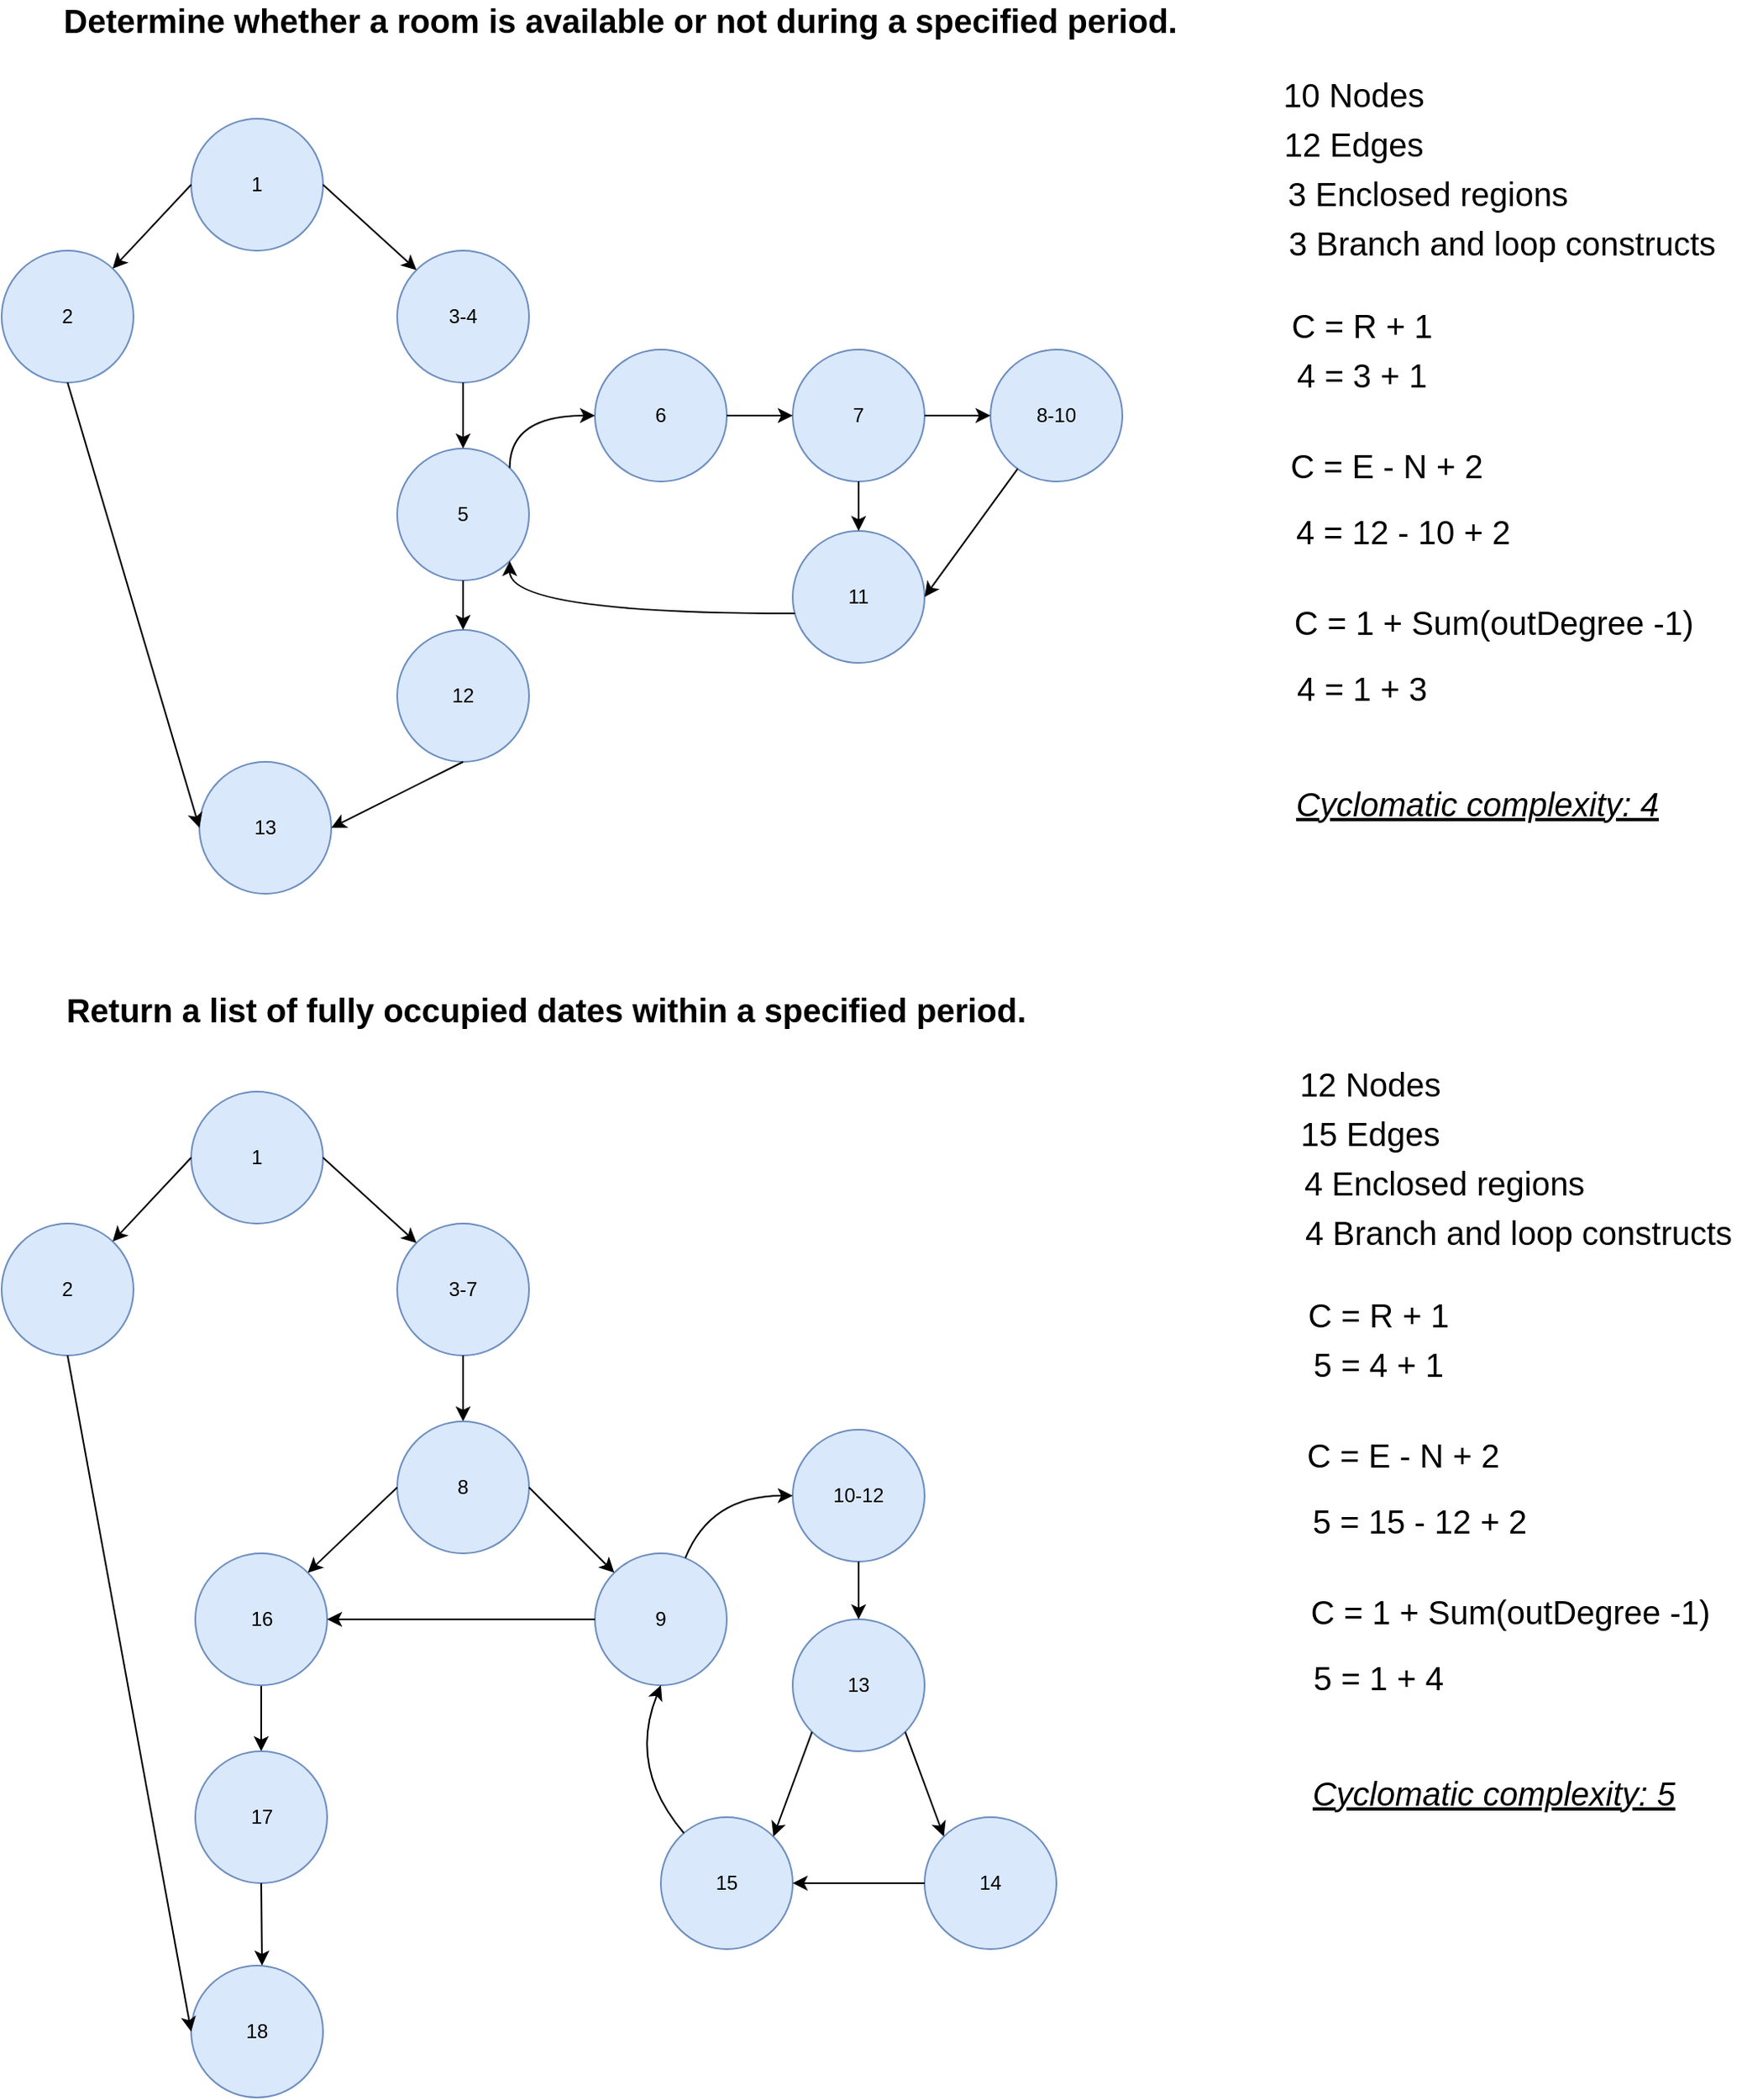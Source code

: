 <mxfile version="15.8.4" type="device"><diagram id="lIXuhGy_UBxZb8Tt4jsy" name="Page-1"><mxGraphModel dx="1381" dy="756" grid="1" gridSize="10" guides="1" tooltips="1" connect="1" arrows="1" fold="1" page="1" pageScale="1" pageWidth="1100" pageHeight="1400" math="0" shadow="0"><root><mxCell id="0"/><mxCell id="1" parent="0"/><mxCell id="aryTqLgKdSq_h3-HGxqu-1" value="1" style="ellipse;whiteSpace=wrap;html=1;aspect=fixed;fillColor=#dae8fc;strokeColor=#6c8ebf;" vertex="1" parent="1"><mxGeometry x="115" y="130" width="80" height="80" as="geometry"/></mxCell><mxCell id="aryTqLgKdSq_h3-HGxqu-2" value="2" style="ellipse;whiteSpace=wrap;html=1;aspect=fixed;fillColor=#dae8fc;strokeColor=#6c8ebf;" vertex="1" parent="1"><mxGeometry y="210" width="80" height="80" as="geometry"/></mxCell><mxCell id="aryTqLgKdSq_h3-HGxqu-4" value="3-4" style="ellipse;whiteSpace=wrap;html=1;aspect=fixed;fillColor=#dae8fc;strokeColor=#6c8ebf;" vertex="1" parent="1"><mxGeometry x="240" y="210" width="80" height="80" as="geometry"/></mxCell><mxCell id="aryTqLgKdSq_h3-HGxqu-6" value="6" style="ellipse;whiteSpace=wrap;html=1;aspect=fixed;fillColor=#dae8fc;strokeColor=#6c8ebf;" vertex="1" parent="1"><mxGeometry x="360" y="270" width="80" height="80" as="geometry"/></mxCell><mxCell id="aryTqLgKdSq_h3-HGxqu-8" value="5" style="ellipse;whiteSpace=wrap;html=1;aspect=fixed;fillColor=#dae8fc;strokeColor=#6c8ebf;" vertex="1" parent="1"><mxGeometry x="240" y="330" width="80" height="80" as="geometry"/></mxCell><mxCell id="aryTqLgKdSq_h3-HGxqu-11" value="12" style="ellipse;whiteSpace=wrap;html=1;aspect=fixed;fillColor=#dae8fc;strokeColor=#6c8ebf;" vertex="1" parent="1"><mxGeometry x="240" y="440" width="80" height="80" as="geometry"/></mxCell><mxCell id="aryTqLgKdSq_h3-HGxqu-14" value="" style="endArrow=classic;html=1;rounded=0;exitX=0;exitY=0.5;exitDx=0;exitDy=0;" edge="1" parent="1" source="aryTqLgKdSq_h3-HGxqu-1" target="aryTqLgKdSq_h3-HGxqu-2"><mxGeometry width="50" height="50" relative="1" as="geometry"><mxPoint x="20" y="180" as="sourcePoint"/><mxPoint x="70" y="130" as="targetPoint"/></mxGeometry></mxCell><mxCell id="aryTqLgKdSq_h3-HGxqu-15" value="" style="endArrow=classic;html=1;rounded=0;exitX=1;exitY=0.5;exitDx=0;exitDy=0;entryX=0;entryY=0;entryDx=0;entryDy=0;" edge="1" parent="1" source="aryTqLgKdSq_h3-HGxqu-1" target="aryTqLgKdSq_h3-HGxqu-4"><mxGeometry width="50" height="50" relative="1" as="geometry"><mxPoint x="125" y="180" as="sourcePoint"/><mxPoint x="77.358" y="230.819" as="targetPoint"/></mxGeometry></mxCell><mxCell id="aryTqLgKdSq_h3-HGxqu-16" value="" style="endArrow=classic;html=1;rounded=0;exitX=0.5;exitY=1;exitDx=0;exitDy=0;entryX=0.5;entryY=0;entryDx=0;entryDy=0;" edge="1" parent="1" source="aryTqLgKdSq_h3-HGxqu-4" target="aryTqLgKdSq_h3-HGxqu-8"><mxGeometry width="50" height="50" relative="1" as="geometry"><mxPoint x="205" y="180" as="sourcePoint"/><mxPoint x="261.716" y="231.716" as="targetPoint"/></mxGeometry></mxCell><mxCell id="aryTqLgKdSq_h3-HGxqu-20" value="" style="endArrow=classic;html=1;rounded=0;exitX=0.5;exitY=1;exitDx=0;exitDy=0;entryX=0.5;entryY=0;entryDx=0;entryDy=0;" edge="1" parent="1" source="aryTqLgKdSq_h3-HGxqu-8" target="aryTqLgKdSq_h3-HGxqu-11"><mxGeometry width="50" height="50" relative="1" as="geometry"><mxPoint x="290" y="300" as="sourcePoint"/><mxPoint x="290" y="340" as="targetPoint"/></mxGeometry></mxCell><mxCell id="aryTqLgKdSq_h3-HGxqu-21" value="" style="endArrow=classic;html=1;rounded=0;exitX=1;exitY=0;exitDx=0;exitDy=0;entryX=0;entryY=0.5;entryDx=0;entryDy=0;edgeStyle=orthogonalEdgeStyle;curved=1;" edge="1" parent="1" source="aryTqLgKdSq_h3-HGxqu-8" target="aryTqLgKdSq_h3-HGxqu-6"><mxGeometry width="50" height="50" relative="1" as="geometry"><mxPoint x="290" y="420" as="sourcePoint"/><mxPoint x="208.284" y="491.716" as="targetPoint"/><Array as="points"><mxPoint x="308" y="310"/></Array></mxGeometry></mxCell><mxCell id="aryTqLgKdSq_h3-HGxqu-22" value="7" style="ellipse;whiteSpace=wrap;html=1;aspect=fixed;fillColor=#dae8fc;strokeColor=#6c8ebf;" vertex="1" parent="1"><mxGeometry x="480" y="270" width="80" height="80" as="geometry"/></mxCell><mxCell id="aryTqLgKdSq_h3-HGxqu-23" value="" style="endArrow=classic;html=1;rounded=0;exitX=1;exitY=0.5;exitDx=0;exitDy=0;entryX=0;entryY=0.5;entryDx=0;entryDy=0;" edge="1" parent="1" source="aryTqLgKdSq_h3-HGxqu-6" target="aryTqLgKdSq_h3-HGxqu-22"><mxGeometry width="50" height="50" relative="1" as="geometry"><mxPoint x="330" y="440" as="sourcePoint"/><mxPoint x="410" y="320" as="targetPoint"/></mxGeometry></mxCell><mxCell id="aryTqLgKdSq_h3-HGxqu-24" value="8-10" style="ellipse;whiteSpace=wrap;html=1;aspect=fixed;fillColor=#dae8fc;strokeColor=#6c8ebf;" vertex="1" parent="1"><mxGeometry x="600" y="270" width="80" height="80" as="geometry"/></mxCell><mxCell id="aryTqLgKdSq_h3-HGxqu-25" value="11" style="ellipse;whiteSpace=wrap;html=1;aspect=fixed;fillColor=#dae8fc;strokeColor=#6c8ebf;" vertex="1" parent="1"><mxGeometry x="480" y="380" width="80" height="80" as="geometry"/></mxCell><mxCell id="aryTqLgKdSq_h3-HGxqu-26" value="" style="endArrow=classic;html=1;rounded=0;exitX=1;exitY=0.5;exitDx=0;exitDy=0;entryX=0;entryY=0.5;entryDx=0;entryDy=0;" edge="1" parent="1" source="aryTqLgKdSq_h3-HGxqu-22" target="aryTqLgKdSq_h3-HGxqu-24"><mxGeometry width="50" height="50" relative="1" as="geometry"><mxPoint x="450" y="360" as="sourcePoint"/><mxPoint x="520" y="390" as="targetPoint"/></mxGeometry></mxCell><mxCell id="aryTqLgKdSq_h3-HGxqu-28" value="" style="endArrow=classic;html=1;rounded=0;exitX=0.5;exitY=1;exitDx=0;exitDy=0;entryX=0.5;entryY=0;entryDx=0;entryDy=0;" edge="1" parent="1" source="aryTqLgKdSq_h3-HGxqu-22" target="aryTqLgKdSq_h3-HGxqu-25"><mxGeometry width="50" height="50" relative="1" as="geometry"><mxPoint x="530" y="360" as="sourcePoint"/><mxPoint x="530" y="400" as="targetPoint"/></mxGeometry></mxCell><mxCell id="aryTqLgKdSq_h3-HGxqu-29" value="" style="endArrow=classic;html=1;rounded=0;entryX=1;entryY=0.5;entryDx=0;entryDy=0;" edge="1" parent="1" source="aryTqLgKdSq_h3-HGxqu-24" target="aryTqLgKdSq_h3-HGxqu-25"><mxGeometry width="50" height="50" relative="1" as="geometry"><mxPoint x="501.716" y="348.284" as="sourcePoint"/><mxPoint x="438.284" y="411.716" as="targetPoint"/></mxGeometry></mxCell><mxCell id="aryTqLgKdSq_h3-HGxqu-30" value="13" style="ellipse;whiteSpace=wrap;html=1;aspect=fixed;fillColor=#dae8fc;strokeColor=#6c8ebf;" vertex="1" parent="1"><mxGeometry x="120" y="520" width="80" height="80" as="geometry"/></mxCell><mxCell id="aryTqLgKdSq_h3-HGxqu-31" value="" style="endArrow=classic;html=1;rounded=0;exitX=0.5;exitY=1;exitDx=0;exitDy=0;entryX=1;entryY=0.5;entryDx=0;entryDy=0;" edge="1" parent="1" source="aryTqLgKdSq_h3-HGxqu-11" target="aryTqLgKdSq_h3-HGxqu-30"><mxGeometry width="50" height="50" relative="1" as="geometry"><mxPoint x="250" y="380" as="sourcePoint"/><mxPoint x="205" y="380" as="targetPoint"/></mxGeometry></mxCell><mxCell id="aryTqLgKdSq_h3-HGxqu-32" value="" style="endArrow=classic;html=1;rounded=0;exitX=0.5;exitY=1;exitDx=0;exitDy=0;entryX=0;entryY=0.5;entryDx=0;entryDy=0;" edge="1" parent="1" source="aryTqLgKdSq_h3-HGxqu-2" target="aryTqLgKdSq_h3-HGxqu-30"><mxGeometry width="50" height="50" relative="1" as="geometry"><mxPoint x="125" y="180" as="sourcePoint"/><mxPoint x="77.358" y="230.819" as="targetPoint"/></mxGeometry></mxCell><mxCell id="aryTqLgKdSq_h3-HGxqu-33" value="&lt;font style=&quot;font-size: 20px&quot;&gt;&lt;b&gt;Determine whether a room is available or not during a specified period.&lt;/b&gt;&lt;/font&gt;" style="text;html=1;align=center;verticalAlign=middle;resizable=0;points=[];autosize=1;strokeColor=none;fillColor=none;" vertex="1" parent="1"><mxGeometry x="30" y="60" width="690" height="20" as="geometry"/></mxCell><mxCell id="aryTqLgKdSq_h3-HGxqu-34" value="&lt;font style=&quot;font-size: 20px&quot;&gt;&lt;b&gt;Return a list of fully occupied dates within a specified period.&lt;/b&gt;&lt;/font&gt;" style="text;html=1;align=center;verticalAlign=middle;resizable=0;points=[];autosize=1;strokeColor=none;fillColor=none;" vertex="1" parent="1"><mxGeometry x="30" y="660" width="600" height="20" as="geometry"/></mxCell><mxCell id="aryTqLgKdSq_h3-HGxqu-35" value="1" style="ellipse;whiteSpace=wrap;html=1;aspect=fixed;fillColor=#dae8fc;strokeColor=#6c8ebf;" vertex="1" parent="1"><mxGeometry x="115" y="720" width="80" height="80" as="geometry"/></mxCell><mxCell id="aryTqLgKdSq_h3-HGxqu-36" value="2" style="ellipse;whiteSpace=wrap;html=1;aspect=fixed;fillColor=#dae8fc;strokeColor=#6c8ebf;" vertex="1" parent="1"><mxGeometry y="800" width="80" height="80" as="geometry"/></mxCell><mxCell id="aryTqLgKdSq_h3-HGxqu-37" value="3-7" style="ellipse;whiteSpace=wrap;html=1;aspect=fixed;fillColor=#dae8fc;strokeColor=#6c8ebf;" vertex="1" parent="1"><mxGeometry x="240" y="800" width="80" height="80" as="geometry"/></mxCell><mxCell id="aryTqLgKdSq_h3-HGxqu-41" value="" style="endArrow=classic;html=1;rounded=0;exitX=0;exitY=0.5;exitDx=0;exitDy=0;" edge="1" source="aryTqLgKdSq_h3-HGxqu-35" target="aryTqLgKdSq_h3-HGxqu-36" parent="1"><mxGeometry width="50" height="50" relative="1" as="geometry"><mxPoint x="20" y="770" as="sourcePoint"/><mxPoint x="70" y="720" as="targetPoint"/></mxGeometry></mxCell><mxCell id="aryTqLgKdSq_h3-HGxqu-42" value="" style="endArrow=classic;html=1;rounded=0;exitX=1;exitY=0.5;exitDx=0;exitDy=0;entryX=0;entryY=0;entryDx=0;entryDy=0;" edge="1" source="aryTqLgKdSq_h3-HGxqu-35" target="aryTqLgKdSq_h3-HGxqu-37" parent="1"><mxGeometry width="50" height="50" relative="1" as="geometry"><mxPoint x="125" y="770" as="sourcePoint"/><mxPoint x="77.358" y="820.819" as="targetPoint"/></mxGeometry></mxCell><mxCell id="aryTqLgKdSq_h3-HGxqu-43" value="" style="endArrow=classic;html=1;rounded=0;exitX=0.5;exitY=1;exitDx=0;exitDy=0;entryX=0.5;entryY=0;entryDx=0;entryDy=0;" edge="1" source="aryTqLgKdSq_h3-HGxqu-37" target="aryTqLgKdSq_h3-HGxqu-57" parent="1"><mxGeometry width="50" height="50" relative="1" as="geometry"><mxPoint x="205" y="770" as="sourcePoint"/><mxPoint x="280" y="930" as="targetPoint"/></mxGeometry></mxCell><mxCell id="aryTqLgKdSq_h3-HGxqu-54" value="18" style="ellipse;whiteSpace=wrap;html=1;aspect=fixed;fillColor=#dae8fc;strokeColor=#6c8ebf;" vertex="1" parent="1"><mxGeometry x="115" y="1250" width="80" height="80" as="geometry"/></mxCell><mxCell id="aryTqLgKdSq_h3-HGxqu-55" value="" style="endArrow=classic;html=1;rounded=0;exitX=0.5;exitY=1;exitDx=0;exitDy=0;entryX=0.5;entryY=0;entryDx=0;entryDy=0;" edge="1" source="aryTqLgKdSq_h3-HGxqu-60" target="aryTqLgKdSq_h3-HGxqu-118" parent="1"><mxGeometry width="50" height="50" relative="1" as="geometry"><mxPoint x="157.5" y="1150" as="sourcePoint"/><mxPoint x="207.5" y="1120" as="targetPoint"/></mxGeometry></mxCell><mxCell id="aryTqLgKdSq_h3-HGxqu-56" value="" style="endArrow=classic;html=1;rounded=0;exitX=0.5;exitY=1;exitDx=0;exitDy=0;entryX=0;entryY=0.5;entryDx=0;entryDy=0;" edge="1" source="aryTqLgKdSq_h3-HGxqu-36" target="aryTqLgKdSq_h3-HGxqu-54" parent="1"><mxGeometry width="50" height="50" relative="1" as="geometry"><mxPoint x="125" y="770" as="sourcePoint"/><mxPoint x="77.358" y="820.819" as="targetPoint"/></mxGeometry></mxCell><mxCell id="aryTqLgKdSq_h3-HGxqu-57" value="8" style="ellipse;whiteSpace=wrap;html=1;aspect=fixed;fillColor=#dae8fc;strokeColor=#6c8ebf;" vertex="1" parent="1"><mxGeometry x="240" y="920" width="80" height="80" as="geometry"/></mxCell><mxCell id="aryTqLgKdSq_h3-HGxqu-58" value="9" style="ellipse;whiteSpace=wrap;html=1;aspect=fixed;fillColor=#dae8fc;strokeColor=#6c8ebf;" vertex="1" parent="1"><mxGeometry x="360" y="1000" width="80" height="80" as="geometry"/></mxCell><mxCell id="aryTqLgKdSq_h3-HGxqu-59" value="" style="endArrow=classic;html=1;rounded=0;exitX=1;exitY=0.5;exitDx=0;exitDy=0;entryX=0;entryY=0;entryDx=0;entryDy=0;" edge="1" parent="1" source="aryTqLgKdSq_h3-HGxqu-57" target="aryTqLgKdSq_h3-HGxqu-58"><mxGeometry width="50" height="50" relative="1" as="geometry"><mxPoint x="290" y="890" as="sourcePoint"/><mxPoint x="290" y="930" as="targetPoint"/></mxGeometry></mxCell><mxCell id="aryTqLgKdSq_h3-HGxqu-60" value="16" style="ellipse;whiteSpace=wrap;html=1;aspect=fixed;fillColor=#dae8fc;strokeColor=#6c8ebf;" vertex="1" parent="1"><mxGeometry x="117.5" y="1000" width="80" height="80" as="geometry"/></mxCell><mxCell id="aryTqLgKdSq_h3-HGxqu-61" value="" style="endArrow=classic;html=1;rounded=0;exitX=0;exitY=0.5;exitDx=0;exitDy=0;entryX=1;entryY=0;entryDx=0;entryDy=0;" edge="1" parent="1" source="aryTqLgKdSq_h3-HGxqu-57" target="aryTqLgKdSq_h3-HGxqu-60"><mxGeometry width="50" height="50" relative="1" as="geometry"><mxPoint x="207.5" y="920" as="sourcePoint"/><mxPoint x="264.216" y="971.716" as="targetPoint"/></mxGeometry></mxCell><mxCell id="aryTqLgKdSq_h3-HGxqu-63" value="10-12" style="ellipse;whiteSpace=wrap;html=1;aspect=fixed;fillColor=#dae8fc;strokeColor=#6c8ebf;" vertex="1" parent="1"><mxGeometry x="480" y="925" width="80" height="80" as="geometry"/></mxCell><mxCell id="aryTqLgKdSq_h3-HGxqu-66" value="13" style="ellipse;whiteSpace=wrap;html=1;aspect=fixed;fillColor=#dae8fc;strokeColor=#6c8ebf;" vertex="1" parent="1"><mxGeometry x="480" y="1040" width="80" height="80" as="geometry"/></mxCell><mxCell id="aryTqLgKdSq_h3-HGxqu-67" value="" style="endArrow=classic;html=1;rounded=0;exitX=0.5;exitY=1;exitDx=0;exitDy=0;entryX=0.5;entryY=0;entryDx=0;entryDy=0;" edge="1" parent="1" source="aryTqLgKdSq_h3-HGxqu-63" target="aryTqLgKdSq_h3-HGxqu-66"><mxGeometry width="50" height="50" relative="1" as="geometry"><mxPoint x="570" y="850" as="sourcePoint"/><mxPoint x="610" y="850" as="targetPoint"/></mxGeometry></mxCell><mxCell id="aryTqLgKdSq_h3-HGxqu-71" value="14" style="ellipse;whiteSpace=wrap;html=1;aspect=fixed;fillColor=#dae8fc;strokeColor=#6c8ebf;" vertex="1" parent="1"><mxGeometry x="560" y="1160" width="80" height="80" as="geometry"/></mxCell><mxCell id="aryTqLgKdSq_h3-HGxqu-78" value="10 Nodes" style="text;html=1;align=center;verticalAlign=middle;resizable=0;points=[];autosize=1;strokeColor=none;fillColor=none;fontSize=20;" vertex="1" parent="1"><mxGeometry x="770" y="100" width="100" height="30" as="geometry"/></mxCell><mxCell id="aryTqLgKdSq_h3-HGxqu-79" value="12 Edges" style="text;html=1;align=center;verticalAlign=middle;resizable=0;points=[];autosize=1;strokeColor=none;fillColor=none;fontSize=20;" vertex="1" parent="1"><mxGeometry x="770" y="130" width="100" height="30" as="geometry"/></mxCell><mxCell id="aryTqLgKdSq_h3-HGxqu-80" value="3 Enclosed regions" style="text;html=1;align=center;verticalAlign=middle;resizable=0;points=[];autosize=1;strokeColor=none;fillColor=none;fontSize=20;" vertex="1" parent="1"><mxGeometry x="770" y="160" width="190" height="30" as="geometry"/></mxCell><mxCell id="aryTqLgKdSq_h3-HGxqu-81" value="C = R + 1" style="text;html=1;align=center;verticalAlign=middle;resizable=0;points=[];autosize=1;strokeColor=none;fillColor=none;fontSize=20;" vertex="1" parent="1"><mxGeometry x="775" y="240" width="100" height="30" as="geometry"/></mxCell><mxCell id="aryTqLgKdSq_h3-HGxqu-83" value="4 = 3 + 1" style="text;html=1;align=center;verticalAlign=middle;resizable=0;points=[];autosize=1;strokeColor=none;fillColor=none;fontSize=20;" vertex="1" parent="1"><mxGeometry x="780" y="270" width="90" height="30" as="geometry"/></mxCell><mxCell id="aryTqLgKdSq_h3-HGxqu-84" value="C = E - N + 2" style="text;html=1;align=center;verticalAlign=middle;resizable=0;points=[];autosize=1;strokeColor=none;fillColor=none;fontSize=20;" vertex="1" parent="1"><mxGeometry x="775" y="325" width="130" height="30" as="geometry"/></mxCell><mxCell id="aryTqLgKdSq_h3-HGxqu-85" value="4 = 12 - 10 + 2" style="text;html=1;align=center;verticalAlign=middle;resizable=0;points=[];autosize=1;strokeColor=none;fillColor=none;fontSize=20;" vertex="1" parent="1"><mxGeometry x="775" y="365" width="150" height="30" as="geometry"/></mxCell><mxCell id="aryTqLgKdSq_h3-HGxqu-86" value="C = 1 + Sum(outDegree -1)" style="text;html=1;align=center;verticalAlign=middle;resizable=0;points=[];autosize=1;strokeColor=none;fillColor=none;fontSize=20;" vertex="1" parent="1"><mxGeometry x="775" y="420" width="260" height="30" as="geometry"/></mxCell><mxCell id="aryTqLgKdSq_h3-HGxqu-87" value="3 Branch and loop constructs" style="text;html=1;align=center;verticalAlign=middle;resizable=0;points=[];autosize=1;strokeColor=none;fillColor=none;fontSize=20;" vertex="1" parent="1"><mxGeometry x="775" y="190" width="270" height="30" as="geometry"/></mxCell><mxCell id="aryTqLgKdSq_h3-HGxqu-88" value="4 = 1 + 3" style="text;html=1;align=center;verticalAlign=middle;resizable=0;points=[];autosize=1;strokeColor=none;fillColor=none;fontSize=20;" vertex="1" parent="1"><mxGeometry x="780" y="460" width="90" height="30" as="geometry"/></mxCell><mxCell id="aryTqLgKdSq_h3-HGxqu-89" value="&lt;i&gt;&lt;u&gt;Cyclomatic complexity: 4&lt;/u&gt;&lt;/i&gt;" style="text;html=1;align=center;verticalAlign=middle;resizable=0;points=[];autosize=1;strokeColor=none;fillColor=none;fontSize=20;" vertex="1" parent="1"><mxGeometry x="775" y="530" width="240" height="30" as="geometry"/></mxCell><mxCell id="aryTqLgKdSq_h3-HGxqu-90" value="12 Nodes" style="text;html=1;align=center;verticalAlign=middle;resizable=0;points=[];autosize=1;strokeColor=none;fillColor=none;fontSize=20;" vertex="1" parent="1"><mxGeometry x="780" y="700" width="100" height="30" as="geometry"/></mxCell><mxCell id="aryTqLgKdSq_h3-HGxqu-91" value="15 Edges" style="text;html=1;align=center;verticalAlign=middle;resizable=0;points=[];autosize=1;strokeColor=none;fillColor=none;fontSize=20;" vertex="1" parent="1"><mxGeometry x="780" y="730" width="100" height="30" as="geometry"/></mxCell><mxCell id="aryTqLgKdSq_h3-HGxqu-92" value="4 Enclosed regions" style="text;html=1;align=center;verticalAlign=middle;resizable=0;points=[];autosize=1;strokeColor=none;fillColor=none;fontSize=20;" vertex="1" parent="1"><mxGeometry x="780" y="760" width="190" height="30" as="geometry"/></mxCell><mxCell id="aryTqLgKdSq_h3-HGxqu-93" value="C = R + 1" style="text;html=1;align=center;verticalAlign=middle;resizable=0;points=[];autosize=1;strokeColor=none;fillColor=none;fontSize=20;" vertex="1" parent="1"><mxGeometry x="785" y="840" width="100" height="30" as="geometry"/></mxCell><mxCell id="aryTqLgKdSq_h3-HGxqu-94" value="5 = 4 + 1" style="text;html=1;align=center;verticalAlign=middle;resizable=0;points=[];autosize=1;strokeColor=none;fillColor=none;fontSize=20;" vertex="1" parent="1"><mxGeometry x="790" y="870" width="90" height="30" as="geometry"/></mxCell><mxCell id="aryTqLgKdSq_h3-HGxqu-95" value="C = E - N + 2" style="text;html=1;align=center;verticalAlign=middle;resizable=0;points=[];autosize=1;strokeColor=none;fillColor=none;fontSize=20;" vertex="1" parent="1"><mxGeometry x="785" y="925" width="130" height="30" as="geometry"/></mxCell><mxCell id="aryTqLgKdSq_h3-HGxqu-96" value="5 = 15 - 12 + 2" style="text;html=1;align=center;verticalAlign=middle;resizable=0;points=[];autosize=1;strokeColor=none;fillColor=none;fontSize=20;" vertex="1" parent="1"><mxGeometry x="785" y="965" width="150" height="30" as="geometry"/></mxCell><mxCell id="aryTqLgKdSq_h3-HGxqu-97" value="C = 1 + Sum(outDegree -1)" style="text;html=1;align=center;verticalAlign=middle;resizable=0;points=[];autosize=1;strokeColor=none;fillColor=none;fontSize=20;" vertex="1" parent="1"><mxGeometry x="785" y="1020" width="260" height="30" as="geometry"/></mxCell><mxCell id="aryTqLgKdSq_h3-HGxqu-98" value="4 Branch and loop constructs" style="text;html=1;align=center;verticalAlign=middle;resizable=0;points=[];autosize=1;strokeColor=none;fillColor=none;fontSize=20;" vertex="1" parent="1"><mxGeometry x="785" y="790" width="270" height="30" as="geometry"/></mxCell><mxCell id="aryTqLgKdSq_h3-HGxqu-99" value="5 = 1 + 4" style="text;html=1;align=center;verticalAlign=middle;resizable=0;points=[];autosize=1;strokeColor=none;fillColor=none;fontSize=20;" vertex="1" parent="1"><mxGeometry x="790" y="1060" width="90" height="30" as="geometry"/></mxCell><mxCell id="aryTqLgKdSq_h3-HGxqu-100" value="&lt;i&gt;&lt;u&gt;Cyclomatic complexity: 5&lt;/u&gt;&lt;/i&gt;" style="text;html=1;align=center;verticalAlign=middle;resizable=0;points=[];autosize=1;strokeColor=none;fillColor=none;fontSize=20;" vertex="1" parent="1"><mxGeometry x="785" y="1130" width="240" height="30" as="geometry"/></mxCell><mxCell id="aryTqLgKdSq_h3-HGxqu-101" value="" style="endArrow=classic;html=1;rounded=0;entryX=1;entryY=1;entryDx=0;entryDy=0;edgeStyle=orthogonalEdgeStyle;curved=1;" edge="1" parent="1" source="aryTqLgKdSq_h3-HGxqu-25" target="aryTqLgKdSq_h3-HGxqu-8"><mxGeometry width="50" height="50" relative="1" as="geometry"><mxPoint x="318.284" y="351.716" as="sourcePoint"/><mxPoint x="370" y="320" as="targetPoint"/><Array as="points"><mxPoint x="308" y="430"/></Array></mxGeometry></mxCell><mxCell id="aryTqLgKdSq_h3-HGxqu-108" value="" style="endArrow=classic;html=1;rounded=0;fontSize=20;curved=1;entryX=0;entryY=0;entryDx=0;entryDy=0;exitX=1;exitY=1;exitDx=0;exitDy=0;" edge="1" parent="1" source="aryTqLgKdSq_h3-HGxqu-66" target="aryTqLgKdSq_h3-HGxqu-71"><mxGeometry width="50" height="50" relative="1" as="geometry"><mxPoint x="470" y="1030" as="sourcePoint"/><mxPoint x="520" y="980" as="targetPoint"/></mxGeometry></mxCell><mxCell id="aryTqLgKdSq_h3-HGxqu-110" value="15" style="ellipse;whiteSpace=wrap;html=1;aspect=fixed;fillColor=#dae8fc;strokeColor=#6c8ebf;" vertex="1" parent="1"><mxGeometry x="400" y="1160" width="80" height="80" as="geometry"/></mxCell><mxCell id="aryTqLgKdSq_h3-HGxqu-111" value="" style="endArrow=classic;html=1;rounded=0;fontSize=20;curved=1;entryX=1;entryY=0.5;entryDx=0;entryDy=0;exitX=0;exitY=0.5;exitDx=0;exitDy=0;" edge="1" parent="1" source="aryTqLgKdSq_h3-HGxqu-71" target="aryTqLgKdSq_h3-HGxqu-110"><mxGeometry width="50" height="50" relative="1" as="geometry"><mxPoint x="558.284" y="1118.284" as="sourcePoint"/><mxPoint x="581.716" y="1181.716" as="targetPoint"/></mxGeometry></mxCell><mxCell id="aryTqLgKdSq_h3-HGxqu-112" value="" style="endArrow=classic;html=1;rounded=0;fontSize=20;curved=1;entryX=1;entryY=0;entryDx=0;entryDy=0;exitX=0;exitY=1;exitDx=0;exitDy=0;" edge="1" parent="1" source="aryTqLgKdSq_h3-HGxqu-66" target="aryTqLgKdSq_h3-HGxqu-110"><mxGeometry width="50" height="50" relative="1" as="geometry"><mxPoint x="570" y="1210" as="sourcePoint"/><mxPoint x="490" y="1210" as="targetPoint"/></mxGeometry></mxCell><mxCell id="aryTqLgKdSq_h3-HGxqu-114" value="" style="endArrow=classic;html=1;rounded=0;fontSize=20;curved=1;entryX=0.5;entryY=1;entryDx=0;entryDy=0;" edge="1" parent="1" source="aryTqLgKdSq_h3-HGxqu-110" target="aryTqLgKdSq_h3-HGxqu-58"><mxGeometry width="50" height="50" relative="1" as="geometry"><mxPoint x="501.716" y="1118.284" as="sourcePoint"/><mxPoint x="478.284" y="1181.716" as="targetPoint"/><Array as="points"><mxPoint x="380" y="1130"/></Array></mxGeometry></mxCell><mxCell id="aryTqLgKdSq_h3-HGxqu-116" value="" style="endArrow=classic;html=1;rounded=0;fontSize=20;curved=1;entryX=0;entryY=0.5;entryDx=0;entryDy=0;" edge="1" parent="1" source="aryTqLgKdSq_h3-HGxqu-58" target="aryTqLgKdSq_h3-HGxqu-63"><mxGeometry width="50" height="50" relative="1" as="geometry"><mxPoint x="570" y="1210" as="sourcePoint"/><mxPoint x="490" y="1210" as="targetPoint"/><Array as="points"><mxPoint x="430" y="965"/></Array></mxGeometry></mxCell><mxCell id="aryTqLgKdSq_h3-HGxqu-117" value="" style="endArrow=classic;html=1;rounded=0;exitX=0;exitY=0.5;exitDx=0;exitDy=0;entryX=1;entryY=0.5;entryDx=0;entryDy=0;" edge="1" parent="1" source="aryTqLgKdSq_h3-HGxqu-58" target="aryTqLgKdSq_h3-HGxqu-60"><mxGeometry width="50" height="50" relative="1" as="geometry"><mxPoint x="330" y="970" as="sourcePoint"/><mxPoint x="381.716" y="1021.716" as="targetPoint"/></mxGeometry></mxCell><mxCell id="aryTqLgKdSq_h3-HGxqu-118" value="17" style="ellipse;whiteSpace=wrap;html=1;aspect=fixed;fillColor=#dae8fc;strokeColor=#6c8ebf;" vertex="1" parent="1"><mxGeometry x="117.5" y="1120" width="80" height="80" as="geometry"/></mxCell><mxCell id="aryTqLgKdSq_h3-HGxqu-119" value="" style="endArrow=classic;html=1;rounded=0;exitX=0.5;exitY=1;exitDx=0;exitDy=0;" edge="1" parent="1" source="aryTqLgKdSq_h3-HGxqu-118"><mxGeometry width="50" height="50" relative="1" as="geometry"><mxPoint x="155" y="1190" as="sourcePoint"/><mxPoint x="158" y="1250" as="targetPoint"/></mxGeometry></mxCell></root></mxGraphModel></diagram></mxfile>